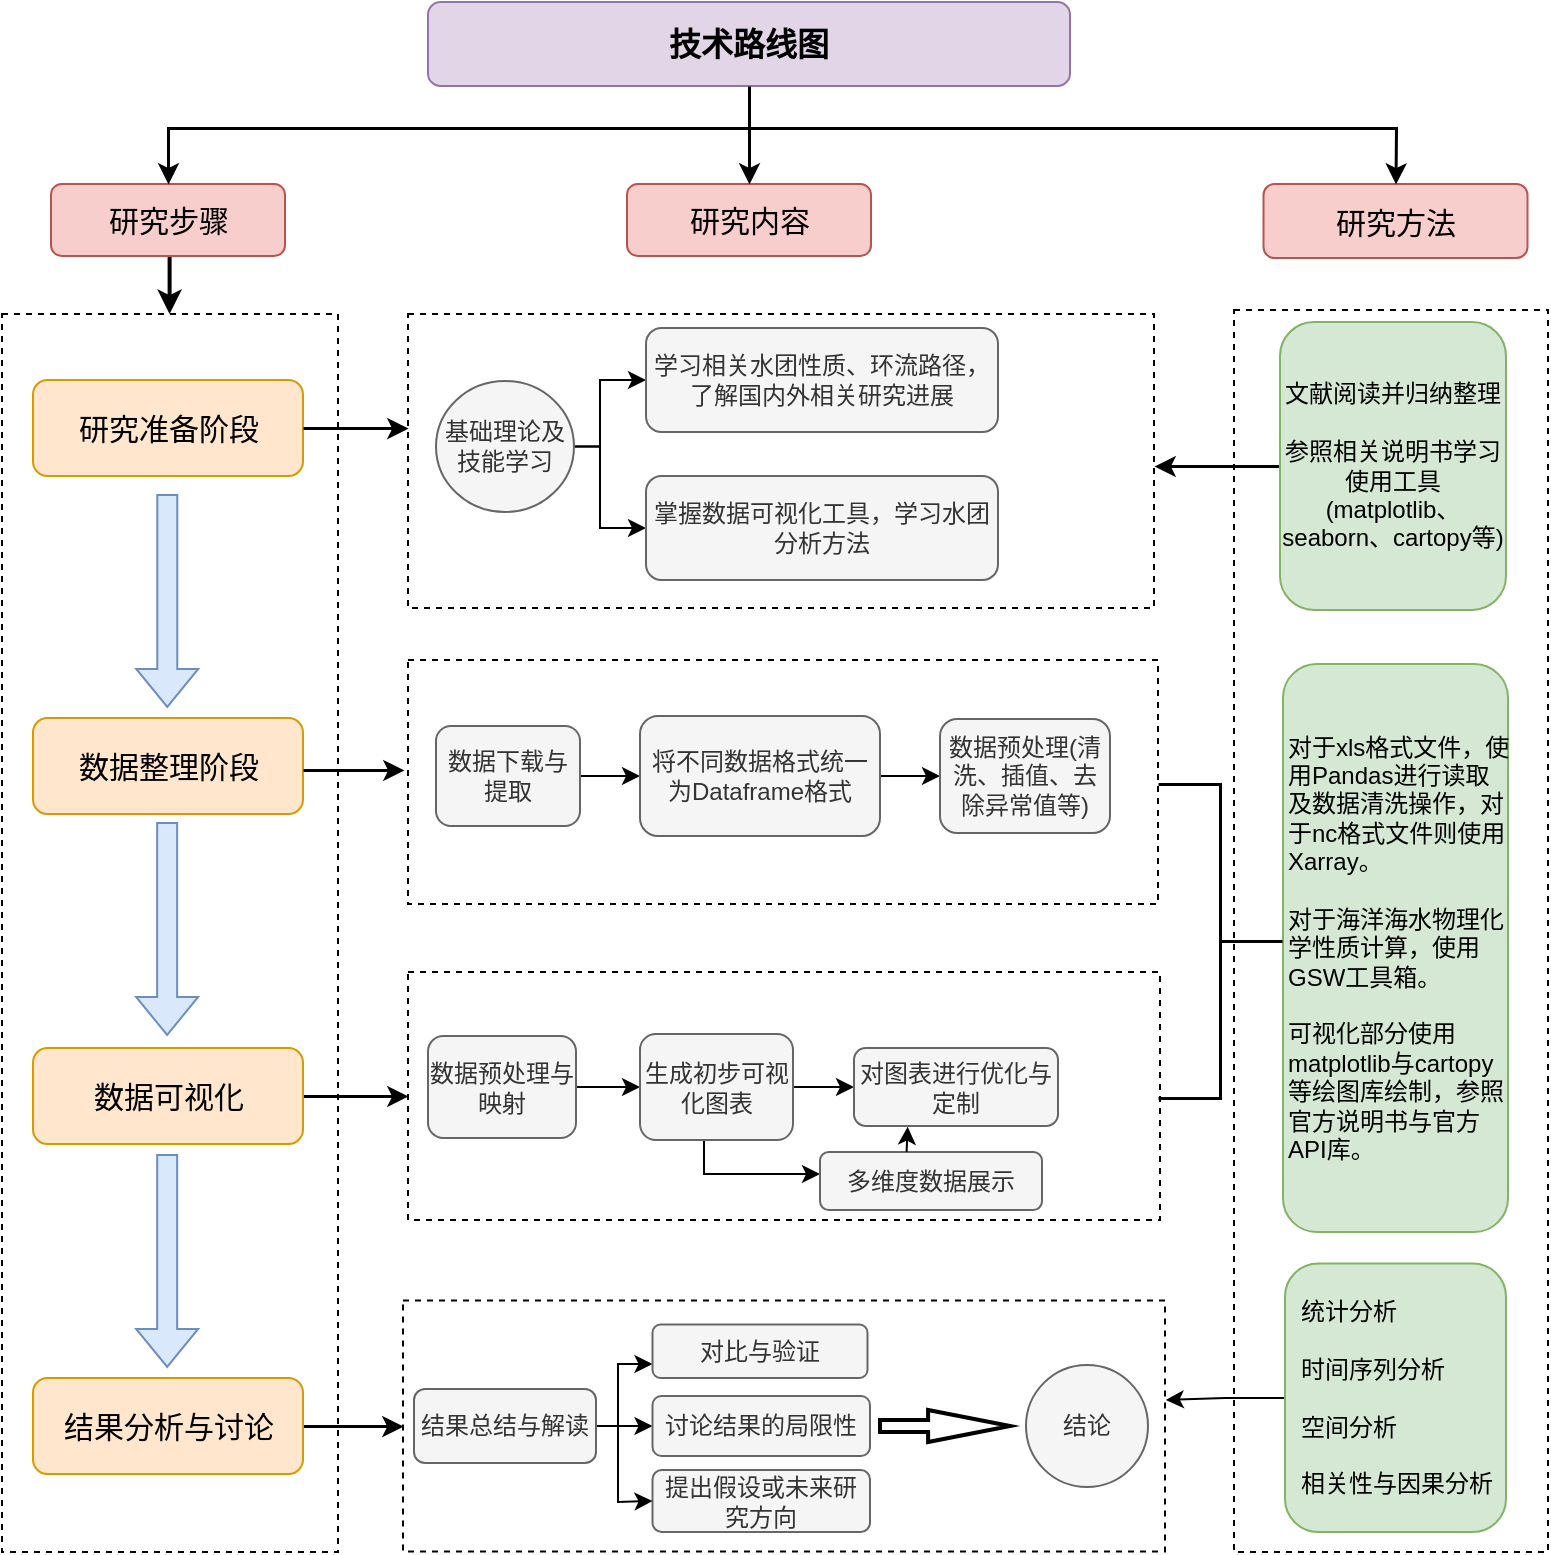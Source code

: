 <mxfile version="24.7.7">
  <diagram name="第 1 页" id="UB9lJcS-LYD_0BkvbkBf">
    <mxGraphModel dx="1516" dy="829" grid="0" gridSize="10" guides="1" tooltips="1" connect="1" arrows="1" fold="1" page="0" pageScale="1" pageWidth="827" pageHeight="1169" math="0" shadow="0">
      <root>
        <mxCell id="0" />
        <mxCell id="1" parent="0" />
        <mxCell id="nndgGZtHMAi_NlpYqzj6-47" value="" style="rounded=0;whiteSpace=wrap;html=1;dashed=1;" vertex="1" parent="1">
          <mxGeometry x="658" y="327" width="157" height="621" as="geometry" />
        </mxCell>
        <mxCell id="nndgGZtHMAi_NlpYqzj6-16" value="" style="rounded=0;whiteSpace=wrap;html=1;dashed=1;" vertex="1" parent="1">
          <mxGeometry x="42" y="329" width="168" height="619" as="geometry" />
        </mxCell>
        <mxCell id="meFjSfEneH2rQGpEeACA-43" value="" style="rounded=0;whiteSpace=wrap;html=1;dashed=1;" parent="1" vertex="1">
          <mxGeometry x="245" y="502" width="375" height="122" as="geometry" />
        </mxCell>
        <mxCell id="meFjSfEneH2rQGpEeACA-19" value="" style="rounded=0;whiteSpace=wrap;html=1;dashed=1;" parent="1" vertex="1">
          <mxGeometry x="245" y="329" width="373" height="147" as="geometry" />
        </mxCell>
        <mxCell id="BHILhPmPWaK3Ac5AjfFu-1" value="&lt;font style=&quot;font-size: 16px;&quot;&gt;&lt;b&gt;技术路线图&lt;/b&gt;&lt;/font&gt;" style="rounded=1;whiteSpace=wrap;html=1;fillColor=#e1d5e7;strokeColor=#9673a6;" parent="1" vertex="1">
          <mxGeometry x="255" y="173" width="321" height="42" as="geometry" />
        </mxCell>
        <mxCell id="nndgGZtHMAi_NlpYqzj6-18" value="" style="edgeStyle=orthogonalEdgeStyle;rounded=0;orthogonalLoop=1;jettySize=auto;html=1;strokeWidth=2;" edge="1" parent="1">
          <mxGeometry relative="1" as="geometry">
            <mxPoint x="125.8" y="267" as="sourcePoint" />
            <mxPoint x="125.8" y="329" as="targetPoint" />
          </mxGeometry>
        </mxCell>
        <mxCell id="BHILhPmPWaK3Ac5AjfFu-2" value="&lt;font style=&quot;font-size: 15px;&quot;&gt;研究步骤&lt;/font&gt;" style="rounded=1;whiteSpace=wrap;html=1;fillColor=#f8cecc;strokeColor=#b85450;" parent="1" vertex="1">
          <mxGeometry x="66.5" y="264" width="117" height="36" as="geometry" />
        </mxCell>
        <mxCell id="BHILhPmPWaK3Ac5AjfFu-4" value="&lt;font style=&quot;font-size: 15px;&quot;&gt;研究方法&lt;/font&gt;" style="rounded=1;whiteSpace=wrap;html=1;fillColor=#f8cecc;strokeColor=#b85450;" parent="1" vertex="1">
          <mxGeometry x="672.75" y="264" width="132" height="37" as="geometry" />
        </mxCell>
        <mxCell id="BHILhPmPWaK3Ac5AjfFu-5" value="&lt;font style=&quot;font-size: 15px;&quot;&gt;研究内容&lt;/font&gt;" style="rounded=1;whiteSpace=wrap;html=1;fillColor=#f8cecc;strokeColor=#b85450;" parent="1" vertex="1">
          <mxGeometry x="354.5" y="264" width="122" height="36" as="geometry" />
        </mxCell>
        <mxCell id="BHILhPmPWaK3Ac5AjfFu-8" value="&lt;font style=&quot;font-size: 15px;&quot;&gt;研究准备阶段&lt;/font&gt;" style="rounded=1;whiteSpace=wrap;html=1;fillColor=#ffe6cc;strokeColor=#d79b00;" parent="1" vertex="1">
          <mxGeometry x="57.5" y="362" width="135" height="48" as="geometry" />
        </mxCell>
        <mxCell id="BHILhPmPWaK3Ac5AjfFu-11" value="&lt;font style=&quot;font-size: 15px;&quot;&gt;数据整理阶段&lt;/font&gt;" style="rounded=1;whiteSpace=wrap;html=1;fillColor=#ffe6cc;strokeColor=#d79b00;" parent="1" vertex="1">
          <mxGeometry x="57.5" y="531" width="135" height="48" as="geometry" />
        </mxCell>
        <mxCell id="nndgGZtHMAi_NlpYqzj6-2" value="" style="edgeStyle=orthogonalEdgeStyle;rounded=0;orthogonalLoop=1;jettySize=auto;html=1;strokeWidth=1.5;" edge="1" parent="1" source="BHILhPmPWaK3Ac5AjfFu-12" target="nndgGZtHMAi_NlpYqzj6-1">
          <mxGeometry relative="1" as="geometry" />
        </mxCell>
        <mxCell id="BHILhPmPWaK3Ac5AjfFu-12" value="&lt;font style=&quot;font-size: 15px;&quot;&gt;数据可视化&lt;/font&gt;" style="rounded=1;whiteSpace=wrap;html=1;fillColor=#ffe6cc;strokeColor=#d79b00;" parent="1" vertex="1">
          <mxGeometry x="57.5" y="696" width="135" height="48" as="geometry" />
        </mxCell>
        <mxCell id="nndgGZtHMAi_NlpYqzj6-27" value="" style="edgeStyle=orthogonalEdgeStyle;rounded=0;orthogonalLoop=1;jettySize=auto;html=1;strokeWidth=1.5;" edge="1" parent="1" source="BHILhPmPWaK3Ac5AjfFu-15" target="nndgGZtHMAi_NlpYqzj6-26">
          <mxGeometry relative="1" as="geometry" />
        </mxCell>
        <mxCell id="BHILhPmPWaK3Ac5AjfFu-15" value="&lt;font style=&quot;font-size: 15px;&quot;&gt;结果分析与讨论&lt;/font&gt;" style="rounded=1;whiteSpace=wrap;html=1;fillColor=#ffe6cc;strokeColor=#d79b00;" parent="1" vertex="1">
          <mxGeometry x="57.5" y="861" width="135" height="48" as="geometry" />
        </mxCell>
        <mxCell id="meFjSfEneH2rQGpEeACA-3" value="" style="endArrow=classic;html=1;rounded=0;exitX=0.5;exitY=1;exitDx=0;exitDy=0;entryX=0.5;entryY=0;entryDx=0;entryDy=0;strokeWidth=1.5;" parent="1" source="BHILhPmPWaK3Ac5AjfFu-1" target="BHILhPmPWaK3Ac5AjfFu-5" edge="1">
          <mxGeometry width="50" height="50" relative="1" as="geometry">
            <mxPoint x="296" y="432" as="sourcePoint" />
            <mxPoint x="346" y="382" as="targetPoint" />
            <Array as="points" />
          </mxGeometry>
        </mxCell>
        <mxCell id="meFjSfEneH2rQGpEeACA-5" value="" style="endArrow=classic;html=1;rounded=0;entryX=0.5;entryY=0;entryDx=0;entryDy=0;strokeWidth=1.5;" parent="1" target="BHILhPmPWaK3Ac5AjfFu-4" edge="1">
          <mxGeometry width="50" height="50" relative="1" as="geometry">
            <mxPoint x="415" y="236" as="sourcePoint" />
            <mxPoint x="765" y="263" as="targetPoint" />
            <Array as="points">
              <mxPoint x="739" y="236" />
            </Array>
          </mxGeometry>
        </mxCell>
        <mxCell id="meFjSfEneH2rQGpEeACA-6" value="" style="endArrow=classic;html=1;rounded=0;entryX=0.5;entryY=0;entryDx=0;entryDy=0;strokeWidth=1.5;" parent="1" target="BHILhPmPWaK3Ac5AjfFu-2" edge="1">
          <mxGeometry width="50" height="50" relative="1" as="geometry">
            <mxPoint x="415" y="236" as="sourcePoint" />
            <mxPoint x="346" y="382" as="targetPoint" />
            <Array as="points">
              <mxPoint x="125" y="236" />
            </Array>
          </mxGeometry>
        </mxCell>
        <mxCell id="meFjSfEneH2rQGpEeACA-15" value="" style="endArrow=classic;html=1;rounded=0;exitX=1;exitY=0.5;exitDx=0;exitDy=0;entryX=0;entryY=0.388;entryDx=0;entryDy=0;entryPerimeter=0;strokeWidth=1.5;" parent="1" source="BHILhPmPWaK3Ac5AjfFu-8" target="meFjSfEneH2rQGpEeACA-19" edge="1">
          <mxGeometry width="50" height="50" relative="1" as="geometry">
            <mxPoint x="195" y="542" as="sourcePoint" />
            <mxPoint x="232" y="386" as="targetPoint" />
          </mxGeometry>
        </mxCell>
        <mxCell id="meFjSfEneH2rQGpEeACA-33" value="" style="edgeStyle=orthogonalEdgeStyle;rounded=0;orthogonalLoop=1;jettySize=auto;html=1;" parent="1" source="meFjSfEneH2rQGpEeACA-20" target="meFjSfEneH2rQGpEeACA-32" edge="1">
          <mxGeometry relative="1" as="geometry">
            <Array as="points">
              <mxPoint x="341" y="395" />
              <mxPoint x="341" y="436" />
            </Array>
          </mxGeometry>
        </mxCell>
        <mxCell id="meFjSfEneH2rQGpEeACA-34" value="" style="edgeStyle=orthogonalEdgeStyle;rounded=0;orthogonalLoop=1;jettySize=auto;html=1;entryX=0;entryY=0.5;entryDx=0;entryDy=0;" parent="1" source="meFjSfEneH2rQGpEeACA-20" target="meFjSfEneH2rQGpEeACA-21" edge="1">
          <mxGeometry relative="1" as="geometry">
            <Array as="points">
              <mxPoint x="341" y="395" />
              <mxPoint x="341" y="362" />
            </Array>
          </mxGeometry>
        </mxCell>
        <mxCell id="meFjSfEneH2rQGpEeACA-20" value="基础理论及技能学习" style="ellipse;whiteSpace=wrap;html=1;fillColor=#f5f5f5;fontColor=#333333;strokeColor=#666666;" parent="1" vertex="1">
          <mxGeometry x="259" y="362.5" width="69" height="65.5" as="geometry" />
        </mxCell>
        <mxCell id="meFjSfEneH2rQGpEeACA-21" value="学习相关水团性质、环流路径，了解国内外相关研究进展" style="rounded=1;whiteSpace=wrap;html=1;fillColor=#f5f5f5;fontColor=#333333;strokeColor=#666666;" parent="1" vertex="1">
          <mxGeometry x="364" y="336" width="176" height="52" as="geometry" />
        </mxCell>
        <mxCell id="meFjSfEneH2rQGpEeACA-32" value="掌握数据可视化工具，学习水团分析方法" style="rounded=1;whiteSpace=wrap;html=1;fillColor=#f5f5f5;fontColor=#333333;strokeColor=#666666;" parent="1" vertex="1">
          <mxGeometry x="364" y="410" width="176" height="52" as="geometry" />
        </mxCell>
        <mxCell id="nndgGZtHMAi_NlpYqzj6-29" value="" style="edgeStyle=orthogonalEdgeStyle;rounded=0;orthogonalLoop=1;jettySize=auto;html=1;strokeWidth=1.5;" edge="1" parent="1" source="meFjSfEneH2rQGpEeACA-35" target="meFjSfEneH2rQGpEeACA-19">
          <mxGeometry relative="1" as="geometry">
            <Array as="points">
              <mxPoint x="637" y="405" />
              <mxPoint x="637" y="405" />
            </Array>
          </mxGeometry>
        </mxCell>
        <mxCell id="meFjSfEneH2rQGpEeACA-35" value="文献阅读并归纳整理&lt;div&gt;&lt;br&gt;&lt;div&gt;参照相关说明书学习使用工具(matplotlib、seaborn、cartopy等)&lt;/div&gt;&lt;/div&gt;" style="rounded=1;whiteSpace=wrap;html=1;fillColor=#d5e8d4;strokeColor=#82b366;" parent="1" vertex="1">
          <mxGeometry x="681" y="333" width="113" height="144" as="geometry" />
        </mxCell>
        <mxCell id="meFjSfEneH2rQGpEeACA-37" value="" style="shape=flexArrow;endArrow=classic;html=1;rounded=0;fillColor=#dae8fc;strokeColor=#6c8ebf;" parent="1" edge="1">
          <mxGeometry width="50" height="50" relative="1" as="geometry">
            <mxPoint x="124.64" y="419" as="sourcePoint" />
            <mxPoint x="124.64" y="526" as="targetPoint" />
          </mxGeometry>
        </mxCell>
        <mxCell id="meFjSfEneH2rQGpEeACA-38" value="" style="shape=flexArrow;endArrow=classic;html=1;rounded=0;fillColor=#dae8fc;strokeColor=#6c8ebf;" parent="1" edge="1">
          <mxGeometry width="50" height="50" relative="1" as="geometry">
            <mxPoint x="124.57" y="583" as="sourcePoint" />
            <mxPoint x="124.57" y="690" as="targetPoint" />
          </mxGeometry>
        </mxCell>
        <mxCell id="meFjSfEneH2rQGpEeACA-39" value="" style="shape=flexArrow;endArrow=classic;html=1;rounded=0;fillColor=#dae8fc;strokeColor=#6c8ebf;" parent="1" edge="1">
          <mxGeometry width="50" height="50" relative="1" as="geometry">
            <mxPoint x="124.58" y="749" as="sourcePoint" />
            <mxPoint x="124.58" y="856" as="targetPoint" />
          </mxGeometry>
        </mxCell>
        <mxCell id="meFjSfEneH2rQGpEeACA-42" value="" style="endArrow=classic;html=1;rounded=0;strokeWidth=1.5;" parent="1" edge="1">
          <mxGeometry width="50" height="50" relative="1" as="geometry">
            <mxPoint x="192.5" y="557" as="sourcePoint" />
            <mxPoint x="243" y="557" as="targetPoint" />
          </mxGeometry>
        </mxCell>
        <mxCell id="meFjSfEneH2rQGpEeACA-46" value="" style="edgeStyle=orthogonalEdgeStyle;rounded=0;orthogonalLoop=1;jettySize=auto;html=1;" parent="1" source="meFjSfEneH2rQGpEeACA-44" target="meFjSfEneH2rQGpEeACA-45" edge="1">
          <mxGeometry relative="1" as="geometry" />
        </mxCell>
        <mxCell id="meFjSfEneH2rQGpEeACA-44" value="数据下载与提取" style="rounded=1;whiteSpace=wrap;html=1;fillColor=#f5f5f5;fontColor=#333333;strokeColor=#666666;" parent="1" vertex="1">
          <mxGeometry x="259" y="535" width="72" height="50" as="geometry" />
        </mxCell>
        <mxCell id="meFjSfEneH2rQGpEeACA-48" value="" style="edgeStyle=orthogonalEdgeStyle;rounded=0;orthogonalLoop=1;jettySize=auto;html=1;" parent="1" source="meFjSfEneH2rQGpEeACA-45" target="meFjSfEneH2rQGpEeACA-47" edge="1">
          <mxGeometry relative="1" as="geometry" />
        </mxCell>
        <mxCell id="meFjSfEneH2rQGpEeACA-45" value="将不同数据格式统一为Dataframe格式" style="whiteSpace=wrap;html=1;rounded=1;fillColor=#f5f5f5;fontColor=#333333;strokeColor=#666666;" parent="1" vertex="1">
          <mxGeometry x="361" y="530" width="120" height="60" as="geometry" />
        </mxCell>
        <mxCell id="meFjSfEneH2rQGpEeACA-47" value="数据预处理(清洗、插值、去除异常值等)" style="whiteSpace=wrap;html=1;rounded=1;fillColor=#f5f5f5;fontColor=#333333;strokeColor=#666666;" parent="1" vertex="1">
          <mxGeometry x="511" y="531.5" width="85" height="57" as="geometry" />
        </mxCell>
        <mxCell id="nndgGZtHMAi_NlpYqzj6-1" value="" style="rounded=0;whiteSpace=wrap;html=1;dashed=1;" vertex="1" parent="1">
          <mxGeometry x="245" y="658" width="376" height="124" as="geometry" />
        </mxCell>
        <mxCell id="nndgGZtHMAi_NlpYqzj6-7" value="" style="edgeStyle=orthogonalEdgeStyle;rounded=0;orthogonalLoop=1;jettySize=auto;html=1;" edge="1" parent="1" source="nndgGZtHMAi_NlpYqzj6-3" target="nndgGZtHMAi_NlpYqzj6-6">
          <mxGeometry relative="1" as="geometry" />
        </mxCell>
        <mxCell id="nndgGZtHMAi_NlpYqzj6-3" value="数据预处理与映射" style="rounded=1;whiteSpace=wrap;html=1;fillColor=#f5f5f5;fontColor=#333333;strokeColor=#666666;" vertex="1" parent="1">
          <mxGeometry x="255" y="690" width="74" height="51" as="geometry" />
        </mxCell>
        <mxCell id="nndgGZtHMAi_NlpYqzj6-9" value="" style="edgeStyle=orthogonalEdgeStyle;rounded=0;orthogonalLoop=1;jettySize=auto;html=1;" edge="1" parent="1" source="nndgGZtHMAi_NlpYqzj6-6" target="nndgGZtHMAi_NlpYqzj6-8">
          <mxGeometry relative="1" as="geometry" />
        </mxCell>
        <mxCell id="nndgGZtHMAi_NlpYqzj6-14" value="" style="edgeStyle=orthogonalEdgeStyle;rounded=0;orthogonalLoop=1;jettySize=auto;html=1;" edge="1" parent="1" source="nndgGZtHMAi_NlpYqzj6-6" target="nndgGZtHMAi_NlpYqzj6-13">
          <mxGeometry relative="1" as="geometry">
            <Array as="points">
              <mxPoint x="393" y="759" />
            </Array>
          </mxGeometry>
        </mxCell>
        <mxCell id="nndgGZtHMAi_NlpYqzj6-6" value="生成初步可视化图表" style="whiteSpace=wrap;html=1;rounded=1;fillColor=#f5f5f5;fontColor=#333333;strokeColor=#666666;" vertex="1" parent="1">
          <mxGeometry x="361" y="689" width="76.5" height="53" as="geometry" />
        </mxCell>
        <mxCell id="nndgGZtHMAi_NlpYqzj6-8" value="对图表进行优化与定制" style="whiteSpace=wrap;html=1;rounded=1;fillColor=#f5f5f5;fontColor=#333333;strokeColor=#666666;" vertex="1" parent="1">
          <mxGeometry x="468" y="696" width="102" height="39" as="geometry" />
        </mxCell>
        <mxCell id="nndgGZtHMAi_NlpYqzj6-13" value="多维度数据展示" style="whiteSpace=wrap;html=1;rounded=1;fillColor=#f5f5f5;fontColor=#333333;strokeColor=#666666;" vertex="1" parent="1">
          <mxGeometry x="451" y="748" width="111" height="29" as="geometry" />
        </mxCell>
        <mxCell id="nndgGZtHMAi_NlpYqzj6-15" value="" style="endArrow=classic;html=1;rounded=0;entryX=0.263;entryY=1.009;entryDx=0;entryDy=0;exitX=0.39;exitY=0;exitDx=0;exitDy=0;exitPerimeter=0;entryPerimeter=0;" edge="1" parent="1" source="nndgGZtHMAi_NlpYqzj6-13" target="nndgGZtHMAi_NlpYqzj6-8">
          <mxGeometry width="50" height="50" relative="1" as="geometry">
            <mxPoint x="481" y="748" as="sourcePoint" />
            <mxPoint x="531.5" y="737" as="targetPoint" />
          </mxGeometry>
        </mxCell>
        <mxCell id="nndgGZtHMAi_NlpYqzj6-20" value="对于xls格式文件，使用Pandas进行读取及数据清洗操作，对于nc格式文件则使用Xarray。&lt;div&gt;&lt;br&gt;&lt;div&gt;对于海洋海水物理化学性质计算，使用GSW工具箱&lt;span style=&quot;background-color: initial;&quot;&gt;。&lt;/span&gt;&lt;/div&gt;&lt;div&gt;&lt;span style=&quot;background-color: initial;&quot;&gt;&lt;br&gt;&lt;/span&gt;&lt;/div&gt;&lt;div&gt;可视化部分使用matplotlib与cartopy等绘图库绘制，参照官方说明书与官方API库。&lt;/div&gt;&lt;/div&gt;" style="rounded=1;whiteSpace=wrap;html=1;align=left;fillColor=#d5e8d4;strokeColor=#82b366;" vertex="1" parent="1">
          <mxGeometry x="682.5" y="504" width="112.5" height="284" as="geometry" />
        </mxCell>
        <mxCell id="nndgGZtHMAi_NlpYqzj6-23" value="" style="strokeWidth=1.5;html=1;shape=mxgraph.flowchart.annotation_2;align=left;labelPosition=right;pointerEvents=1;direction=west;" vertex="1" parent="1">
          <mxGeometry x="620" y="564" width="62" height="157" as="geometry" />
        </mxCell>
        <mxCell id="nndgGZtHMAi_NlpYqzj6-26" value="" style="rounded=0;whiteSpace=wrap;html=1;dashed=1;" vertex="1" parent="1">
          <mxGeometry x="242.5" y="822.25" width="381" height="125.5" as="geometry" />
        </mxCell>
        <mxCell id="nndgGZtHMAi_NlpYqzj6-32" value="" style="edgeStyle=orthogonalEdgeStyle;rounded=0;orthogonalLoop=1;jettySize=auto;html=1;" edge="1" parent="1" source="nndgGZtHMAi_NlpYqzj6-30" target="nndgGZtHMAi_NlpYqzj6-31">
          <mxGeometry relative="1" as="geometry">
            <Array as="points">
              <mxPoint x="350" y="885" />
              <mxPoint x="350" y="854" />
            </Array>
          </mxGeometry>
        </mxCell>
        <mxCell id="nndgGZtHMAi_NlpYqzj6-30" value="结果总结与解读" style="rounded=1;whiteSpace=wrap;html=1;fillColor=#f5f5f5;fontColor=#333333;strokeColor=#666666;" vertex="1" parent="1">
          <mxGeometry x="248" y="866.5" width="91" height="37" as="geometry" />
        </mxCell>
        <mxCell id="nndgGZtHMAi_NlpYqzj6-31" value="对比与验证" style="whiteSpace=wrap;html=1;fillColor=#f5f5f5;strokeColor=#666666;fontColor=#333333;rounded=1;" vertex="1" parent="1">
          <mxGeometry x="367.25" y="834.25" width="107.5" height="26.75" as="geometry" />
        </mxCell>
        <mxCell id="nndgGZtHMAi_NlpYqzj6-35" value="" style="endArrow=classic;html=1;rounded=0;entryX=0;entryY=0.5;entryDx=0;entryDy=0;" edge="1" parent="1" target="nndgGZtHMAi_NlpYqzj6-36">
          <mxGeometry width="50" height="50" relative="1" as="geometry">
            <mxPoint x="350" y="885" as="sourcePoint" />
            <mxPoint x="400" y="872" as="targetPoint" />
          </mxGeometry>
        </mxCell>
        <mxCell id="nndgGZtHMAi_NlpYqzj6-36" value="讨论结果的局限性" style="rounded=1;whiteSpace=wrap;html=1;fillColor=#f5f5f5;fontColor=#333333;strokeColor=#666666;" vertex="1" parent="1">
          <mxGeometry x="367.25" y="870" width="108.75" height="30" as="geometry" />
        </mxCell>
        <mxCell id="nndgGZtHMAi_NlpYqzj6-38" value="提出假设或未来研究方向" style="rounded=1;whiteSpace=wrap;html=1;fillColor=#f5f5f5;fontColor=#333333;strokeColor=#666666;" vertex="1" parent="1">
          <mxGeometry x="367.25" y="907" width="108.75" height="31" as="geometry" />
        </mxCell>
        <mxCell id="nndgGZtHMAi_NlpYqzj6-41" value="" style="endArrow=classic;html=1;rounded=0;entryX=0;entryY=0.5;entryDx=0;entryDy=0;" edge="1" parent="1" target="nndgGZtHMAi_NlpYqzj6-38">
          <mxGeometry width="50" height="50" relative="1" as="geometry">
            <mxPoint x="350" y="884" as="sourcePoint" />
            <mxPoint x="399" y="850" as="targetPoint" />
            <Array as="points">
              <mxPoint x="350" y="923" />
            </Array>
          </mxGeometry>
        </mxCell>
        <mxCell id="nndgGZtHMAi_NlpYqzj6-43" value="" style="verticalLabelPosition=bottom;verticalAlign=top;html=1;strokeWidth=2;shape=mxgraph.arrows2.arrow;dy=0.62;dx=40.95;notch=0;" vertex="1" parent="1">
          <mxGeometry x="481" y="877" width="65" height="16" as="geometry" />
        </mxCell>
        <mxCell id="nndgGZtHMAi_NlpYqzj6-44" value="结论" style="ellipse;whiteSpace=wrap;html=1;aspect=fixed;fillColor=#f5f5f5;fontColor=#333333;strokeColor=#666666;" vertex="1" parent="1">
          <mxGeometry x="554" y="854.5" width="61" height="61" as="geometry" />
        </mxCell>
        <mxCell id="nndgGZtHMAi_NlpYqzj6-50" value="" style="edgeStyle=orthogonalEdgeStyle;rounded=0;orthogonalLoop=1;jettySize=auto;html=1;entryX=1.001;entryY=0.396;entryDx=0;entryDy=0;entryPerimeter=0;" edge="1" parent="1" source="nndgGZtHMAi_NlpYqzj6-45" target="nndgGZtHMAi_NlpYqzj6-26">
          <mxGeometry relative="1" as="geometry" />
        </mxCell>
        <mxCell id="nndgGZtHMAi_NlpYqzj6-45" value="&lt;div style=&quot;text-align: justify;&quot;&gt;统计分析&lt;/div&gt;&lt;div style=&quot;text-align: justify;&quot;&gt;&lt;br&gt;&lt;/div&gt;&lt;div style=&quot;text-align: justify;&quot;&gt;时间序列分析&lt;/div&gt;&lt;div style=&quot;text-align: justify;&quot;&gt;&lt;br&gt;&lt;/div&gt;&lt;div style=&quot;text-align: justify;&quot;&gt;空间分析&lt;/div&gt;&lt;div style=&quot;text-align: justify;&quot;&gt;&lt;br&gt;&lt;/div&gt;&lt;div style=&quot;text-align: justify;&quot;&gt;相关性与因果分析&lt;/div&gt;" style="rounded=1;whiteSpace=wrap;html=1;fillColor=#d5e8d4;strokeColor=#82b366;" vertex="1" parent="1">
          <mxGeometry x="683.5" y="803.75" width="110.5" height="134.25" as="geometry" />
        </mxCell>
      </root>
    </mxGraphModel>
  </diagram>
</mxfile>
